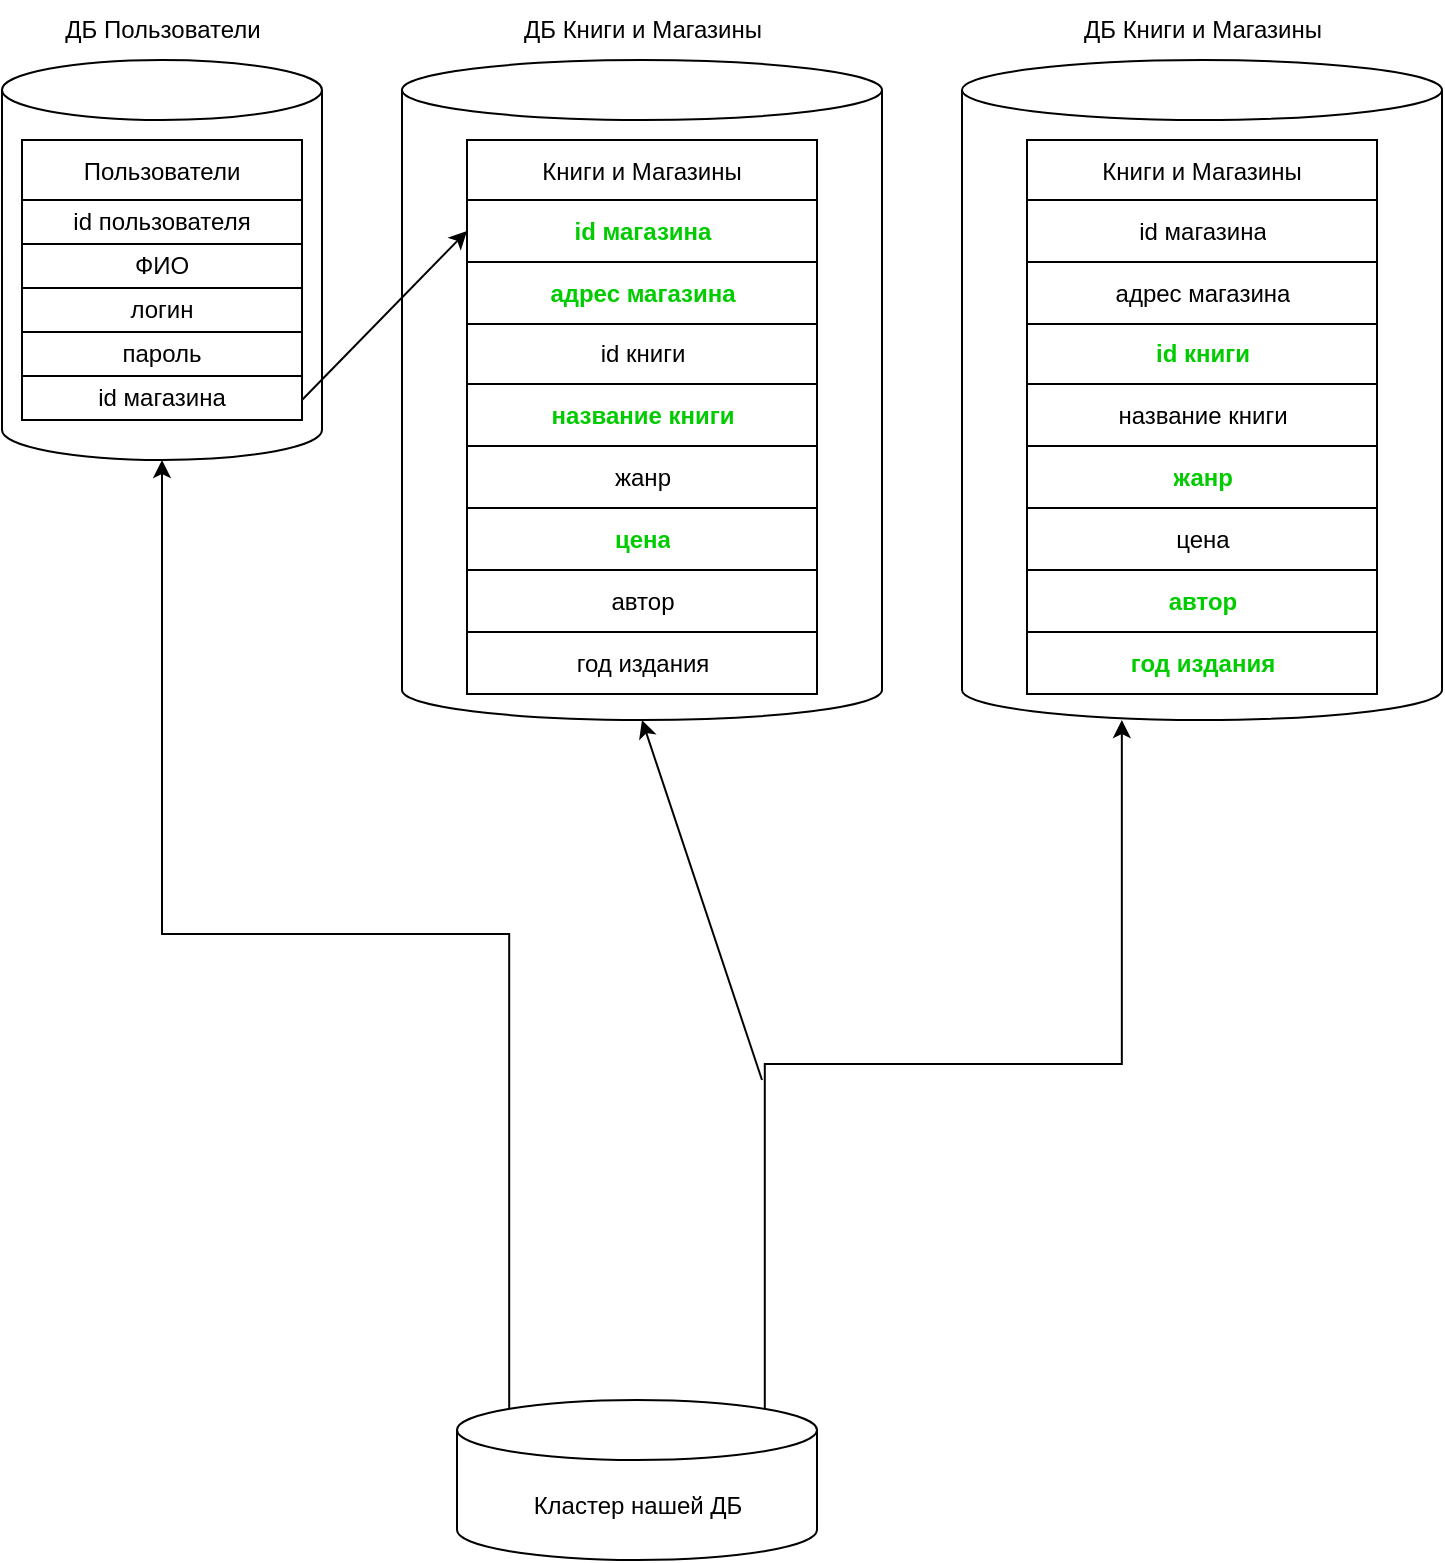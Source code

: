 <mxfile version="21.6.8" type="device">
  <diagram name="Страница — 1" id="o2mU-gd5lo1RMb3A44kx">
    <mxGraphModel dx="792" dy="1128" grid="1" gridSize="10" guides="1" tooltips="1" connect="1" arrows="1" fold="1" page="1" pageScale="1" pageWidth="827" pageHeight="1169" math="0" shadow="0">
      <root>
        <mxCell id="0" />
        <mxCell id="1" parent="0" />
        <mxCell id="KNgDJK_nHLpliA86_dy5-22" value="" style="shape=cylinder3;whiteSpace=wrap;html=1;boundedLbl=1;backgroundOutline=1;size=15;" vertex="1" parent="1">
          <mxGeometry x="40" y="120" width="160" height="200" as="geometry" />
        </mxCell>
        <mxCell id="KNgDJK_nHLpliA86_dy5-24" value="" style="shape=cylinder3;whiteSpace=wrap;html=1;boundedLbl=1;backgroundOutline=1;size=15;" vertex="1" parent="1">
          <mxGeometry x="240" y="120" width="240" height="330" as="geometry" />
        </mxCell>
        <mxCell id="KNgDJK_nHLpliA86_dy5-25" value="ДБ Пользователи" style="text;html=1;align=center;verticalAlign=middle;resizable=0;points=[];autosize=1;strokeColor=none;fillColor=none;" vertex="1" parent="1">
          <mxGeometry x="60" y="90" width="120" height="30" as="geometry" />
        </mxCell>
        <mxCell id="KNgDJK_nHLpliA86_dy5-26" value="ДБ Книги и Магазины" style="text;html=1;align=center;verticalAlign=middle;resizable=0;points=[];autosize=1;strokeColor=none;fillColor=none;" vertex="1" parent="1">
          <mxGeometry x="290" y="90" width="140" height="30" as="geometry" />
        </mxCell>
        <mxCell id="KNgDJK_nHLpliA86_dy5-61" value="Книги и Магазины" style="shape=table;startSize=30;container=1;collapsible=0;childLayout=tableLayout;" vertex="1" parent="1">
          <mxGeometry x="272.5" y="160" width="175" height="277" as="geometry" />
        </mxCell>
        <mxCell id="KNgDJK_nHLpliA86_dy5-62" value="" style="shape=tableRow;horizontal=0;startSize=0;swimlaneHead=0;swimlaneBody=0;strokeColor=inherit;top=0;left=0;bottom=0;right=0;collapsible=0;dropTarget=0;fillColor=none;points=[[0,0.5],[1,0.5]];portConstraint=eastwest;" vertex="1" parent="KNgDJK_nHLpliA86_dy5-61">
          <mxGeometry y="30" width="175" height="31" as="geometry" />
        </mxCell>
        <mxCell id="KNgDJK_nHLpliA86_dy5-63" value="&lt;b&gt;&lt;font color=&quot;#00cc00&quot;&gt;id магазина&lt;/font&gt;&lt;/b&gt;" style="shape=partialRectangle;html=1;whiteSpace=wrap;connectable=0;strokeColor=inherit;overflow=hidden;fillColor=none;top=0;left=0;bottom=0;right=0;pointerEvents=1;" vertex="1" parent="KNgDJK_nHLpliA86_dy5-62">
          <mxGeometry width="175" height="31" as="geometry">
            <mxRectangle width="175" height="31" as="alternateBounds" />
          </mxGeometry>
        </mxCell>
        <mxCell id="KNgDJK_nHLpliA86_dy5-64" value="" style="shape=tableRow;horizontal=0;startSize=0;swimlaneHead=0;swimlaneBody=0;strokeColor=inherit;top=0;left=0;bottom=0;right=0;collapsible=0;dropTarget=0;fillColor=none;points=[[0,0.5],[1,0.5]];portConstraint=eastwest;" vertex="1" parent="KNgDJK_nHLpliA86_dy5-61">
          <mxGeometry y="61" width="175" height="31" as="geometry" />
        </mxCell>
        <mxCell id="KNgDJK_nHLpliA86_dy5-65" value="&lt;b&gt;&lt;font color=&quot;#00cc00&quot;&gt;адрес магазина&lt;/font&gt;&lt;/b&gt;" style="shape=partialRectangle;html=1;whiteSpace=wrap;connectable=0;strokeColor=inherit;overflow=hidden;fillColor=none;top=0;left=0;bottom=0;right=0;pointerEvents=1;" vertex="1" parent="KNgDJK_nHLpliA86_dy5-64">
          <mxGeometry width="175" height="31" as="geometry">
            <mxRectangle width="175" height="31" as="alternateBounds" />
          </mxGeometry>
        </mxCell>
        <mxCell id="KNgDJK_nHLpliA86_dy5-66" value="" style="shape=tableRow;horizontal=0;startSize=0;swimlaneHead=0;swimlaneBody=0;strokeColor=inherit;top=0;left=0;bottom=0;right=0;collapsible=0;dropTarget=0;fillColor=none;points=[[0,0.5],[1,0.5]];portConstraint=eastwest;" vertex="1" parent="KNgDJK_nHLpliA86_dy5-61">
          <mxGeometry y="92" width="175" height="30" as="geometry" />
        </mxCell>
        <mxCell id="KNgDJK_nHLpliA86_dy5-67" value="id книги" style="shape=partialRectangle;html=1;whiteSpace=wrap;connectable=0;strokeColor=inherit;overflow=hidden;fillColor=none;top=0;left=0;bottom=0;right=0;pointerEvents=1;" vertex="1" parent="KNgDJK_nHLpliA86_dy5-66">
          <mxGeometry width="175" height="30" as="geometry">
            <mxRectangle width="175" height="30" as="alternateBounds" />
          </mxGeometry>
        </mxCell>
        <mxCell id="KNgDJK_nHLpliA86_dy5-68" value="" style="shape=tableRow;horizontal=0;startSize=0;swimlaneHead=0;swimlaneBody=0;strokeColor=inherit;top=0;left=0;bottom=0;right=0;collapsible=0;dropTarget=0;fillColor=none;points=[[0,0.5],[1,0.5]];portConstraint=eastwest;" vertex="1" parent="KNgDJK_nHLpliA86_dy5-61">
          <mxGeometry y="122" width="175" height="31" as="geometry" />
        </mxCell>
        <mxCell id="KNgDJK_nHLpliA86_dy5-69" value="&lt;b&gt;&lt;font color=&quot;#00cc00&quot;&gt;название книги&lt;/font&gt;&lt;/b&gt;" style="shape=partialRectangle;html=1;whiteSpace=wrap;connectable=0;strokeColor=inherit;overflow=hidden;fillColor=none;top=0;left=0;bottom=0;right=0;pointerEvents=1;" vertex="1" parent="KNgDJK_nHLpliA86_dy5-68">
          <mxGeometry width="175" height="31" as="geometry">
            <mxRectangle width="175" height="31" as="alternateBounds" />
          </mxGeometry>
        </mxCell>
        <mxCell id="KNgDJK_nHLpliA86_dy5-70" value="" style="shape=tableRow;horizontal=0;startSize=0;swimlaneHead=0;swimlaneBody=0;strokeColor=inherit;top=0;left=0;bottom=0;right=0;collapsible=0;dropTarget=0;fillColor=none;points=[[0,0.5],[1,0.5]];portConstraint=eastwest;" vertex="1" parent="KNgDJK_nHLpliA86_dy5-61">
          <mxGeometry y="153" width="175" height="31" as="geometry" />
        </mxCell>
        <mxCell id="KNgDJK_nHLpliA86_dy5-71" value="жанр" style="shape=partialRectangle;html=1;whiteSpace=wrap;connectable=0;strokeColor=inherit;overflow=hidden;fillColor=none;top=0;left=0;bottom=0;right=0;pointerEvents=1;" vertex="1" parent="KNgDJK_nHLpliA86_dy5-70">
          <mxGeometry width="175" height="31" as="geometry">
            <mxRectangle width="175" height="31" as="alternateBounds" />
          </mxGeometry>
        </mxCell>
        <mxCell id="KNgDJK_nHLpliA86_dy5-72" value="" style="shape=tableRow;horizontal=0;startSize=0;swimlaneHead=0;swimlaneBody=0;strokeColor=inherit;top=0;left=0;bottom=0;right=0;collapsible=0;dropTarget=0;fillColor=none;points=[[0,0.5],[1,0.5]];portConstraint=eastwest;" vertex="1" parent="KNgDJK_nHLpliA86_dy5-61">
          <mxGeometry y="184" width="175" height="31" as="geometry" />
        </mxCell>
        <mxCell id="KNgDJK_nHLpliA86_dy5-73" value="&lt;b&gt;&lt;font color=&quot;#00cc00&quot;&gt;цена&lt;/font&gt;&lt;/b&gt;" style="shape=partialRectangle;html=1;whiteSpace=wrap;connectable=0;strokeColor=inherit;overflow=hidden;fillColor=none;top=0;left=0;bottom=0;right=0;pointerEvents=1;" vertex="1" parent="KNgDJK_nHLpliA86_dy5-72">
          <mxGeometry width="175" height="31" as="geometry">
            <mxRectangle width="175" height="31" as="alternateBounds" />
          </mxGeometry>
        </mxCell>
        <mxCell id="KNgDJK_nHLpliA86_dy5-74" value="" style="shape=tableRow;horizontal=0;startSize=0;swimlaneHead=0;swimlaneBody=0;strokeColor=inherit;top=0;left=0;bottom=0;right=0;collapsible=0;dropTarget=0;fillColor=none;points=[[0,0.5],[1,0.5]];portConstraint=eastwest;" vertex="1" parent="KNgDJK_nHLpliA86_dy5-61">
          <mxGeometry y="215" width="175" height="31" as="geometry" />
        </mxCell>
        <mxCell id="KNgDJK_nHLpliA86_dy5-75" value="автор" style="shape=partialRectangle;html=1;whiteSpace=wrap;connectable=0;strokeColor=inherit;overflow=hidden;fillColor=none;top=0;left=0;bottom=0;right=0;pointerEvents=1;" vertex="1" parent="KNgDJK_nHLpliA86_dy5-74">
          <mxGeometry width="175" height="31" as="geometry">
            <mxRectangle width="175" height="31" as="alternateBounds" />
          </mxGeometry>
        </mxCell>
        <mxCell id="KNgDJK_nHLpliA86_dy5-76" value="" style="shape=tableRow;horizontal=0;startSize=0;swimlaneHead=0;swimlaneBody=0;strokeColor=inherit;top=0;left=0;bottom=0;right=0;collapsible=0;dropTarget=0;fillColor=none;points=[[0,0.5],[1,0.5]];portConstraint=eastwest;" vertex="1" parent="KNgDJK_nHLpliA86_dy5-61">
          <mxGeometry y="246" width="175" height="31" as="geometry" />
        </mxCell>
        <mxCell id="KNgDJK_nHLpliA86_dy5-77" value="год издания" style="shape=partialRectangle;html=1;whiteSpace=wrap;connectable=0;strokeColor=inherit;overflow=hidden;fillColor=none;top=0;left=0;bottom=0;right=0;pointerEvents=1;" vertex="1" parent="KNgDJK_nHLpliA86_dy5-76">
          <mxGeometry width="175" height="31" as="geometry">
            <mxRectangle width="175" height="31" as="alternateBounds" />
          </mxGeometry>
        </mxCell>
        <mxCell id="KNgDJK_nHLpliA86_dy5-86" value="Пользователи" style="shape=table;startSize=30;container=1;collapsible=0;childLayout=tableLayout;" vertex="1" parent="1">
          <mxGeometry x="50" y="160" width="140" height="140" as="geometry" />
        </mxCell>
        <mxCell id="KNgDJK_nHLpliA86_dy5-87" value="" style="shape=tableRow;horizontal=0;startSize=0;swimlaneHead=0;swimlaneBody=0;strokeColor=inherit;top=0;left=0;bottom=0;right=0;collapsible=0;dropTarget=0;fillColor=none;points=[[0,0.5],[1,0.5]];portConstraint=eastwest;" vertex="1" parent="KNgDJK_nHLpliA86_dy5-86">
          <mxGeometry y="30" width="140" height="22" as="geometry" />
        </mxCell>
        <mxCell id="KNgDJK_nHLpliA86_dy5-88" value="id пользователя" style="shape=partialRectangle;html=1;whiteSpace=wrap;connectable=0;strokeColor=inherit;overflow=hidden;fillColor=none;top=0;left=0;bottom=0;right=0;pointerEvents=1;" vertex="1" parent="KNgDJK_nHLpliA86_dy5-87">
          <mxGeometry width="140" height="22" as="geometry">
            <mxRectangle width="140" height="22" as="alternateBounds" />
          </mxGeometry>
        </mxCell>
        <mxCell id="KNgDJK_nHLpliA86_dy5-89" value="" style="shape=tableRow;horizontal=0;startSize=0;swimlaneHead=0;swimlaneBody=0;strokeColor=inherit;top=0;left=0;bottom=0;right=0;collapsible=0;dropTarget=0;fillColor=none;points=[[0,0.5],[1,0.5]];portConstraint=eastwest;" vertex="1" parent="KNgDJK_nHLpliA86_dy5-86">
          <mxGeometry y="52" width="140" height="22" as="geometry" />
        </mxCell>
        <mxCell id="KNgDJK_nHLpliA86_dy5-90" value="ФИО" style="shape=partialRectangle;html=1;whiteSpace=wrap;connectable=0;strokeColor=inherit;overflow=hidden;fillColor=none;top=0;left=0;bottom=0;right=0;pointerEvents=1;" vertex="1" parent="KNgDJK_nHLpliA86_dy5-89">
          <mxGeometry width="140" height="22" as="geometry">
            <mxRectangle width="140" height="22" as="alternateBounds" />
          </mxGeometry>
        </mxCell>
        <mxCell id="KNgDJK_nHLpliA86_dy5-91" value="" style="shape=tableRow;horizontal=0;startSize=0;swimlaneHead=0;swimlaneBody=0;strokeColor=inherit;top=0;left=0;bottom=0;right=0;collapsible=0;dropTarget=0;fillColor=none;points=[[0,0.5],[1,0.5]];portConstraint=eastwest;" vertex="1" parent="KNgDJK_nHLpliA86_dy5-86">
          <mxGeometry y="74" width="140" height="22" as="geometry" />
        </mxCell>
        <mxCell id="KNgDJK_nHLpliA86_dy5-92" value="логин" style="shape=partialRectangle;html=1;whiteSpace=wrap;connectable=0;strokeColor=inherit;overflow=hidden;fillColor=none;top=0;left=0;bottom=0;right=0;pointerEvents=1;" vertex="1" parent="KNgDJK_nHLpliA86_dy5-91">
          <mxGeometry width="140" height="22" as="geometry">
            <mxRectangle width="140" height="22" as="alternateBounds" />
          </mxGeometry>
        </mxCell>
        <mxCell id="KNgDJK_nHLpliA86_dy5-93" value="" style="shape=tableRow;horizontal=0;startSize=0;swimlaneHead=0;swimlaneBody=0;strokeColor=inherit;top=0;left=0;bottom=0;right=0;collapsible=0;dropTarget=0;fillColor=none;points=[[0,0.5],[1,0.5]];portConstraint=eastwest;" vertex="1" parent="KNgDJK_nHLpliA86_dy5-86">
          <mxGeometry y="96" width="140" height="22" as="geometry" />
        </mxCell>
        <mxCell id="KNgDJK_nHLpliA86_dy5-94" value="пароль" style="shape=partialRectangle;html=1;whiteSpace=wrap;connectable=0;strokeColor=inherit;overflow=hidden;fillColor=none;top=0;left=0;bottom=0;right=0;pointerEvents=1;" vertex="1" parent="KNgDJK_nHLpliA86_dy5-93">
          <mxGeometry width="140" height="22" as="geometry">
            <mxRectangle width="140" height="22" as="alternateBounds" />
          </mxGeometry>
        </mxCell>
        <mxCell id="KNgDJK_nHLpliA86_dy5-95" value="" style="shape=tableRow;horizontal=0;startSize=0;swimlaneHead=0;swimlaneBody=0;strokeColor=inherit;top=0;left=0;bottom=0;right=0;collapsible=0;dropTarget=0;fillColor=none;points=[[0,0.5],[1,0.5]];portConstraint=eastwest;" vertex="1" parent="KNgDJK_nHLpliA86_dy5-86">
          <mxGeometry y="118" width="140" height="22" as="geometry" />
        </mxCell>
        <mxCell id="KNgDJK_nHLpliA86_dy5-96" value="id магазина" style="shape=partialRectangle;html=1;whiteSpace=wrap;connectable=0;strokeColor=inherit;overflow=hidden;fillColor=none;top=0;left=0;bottom=0;right=0;pointerEvents=1;" vertex="1" parent="KNgDJK_nHLpliA86_dy5-95">
          <mxGeometry width="140" height="22" as="geometry">
            <mxRectangle width="140" height="22" as="alternateBounds" />
          </mxGeometry>
        </mxCell>
        <mxCell id="KNgDJK_nHLpliA86_dy5-97" style="edgeStyle=elbowEdgeStyle;rounded=0;orthogonalLoop=1;jettySize=auto;elbow=vertical;html=1;exitX=0.5;exitY=1;exitDx=0;exitDy=0;exitPerimeter=0;" edge="1" parent="1" source="KNgDJK_nHLpliA86_dy5-24" target="KNgDJK_nHLpliA86_dy5-24">
          <mxGeometry relative="1" as="geometry" />
        </mxCell>
        <mxCell id="KNgDJK_nHLpliA86_dy5-99" value="" style="shape=cylinder3;whiteSpace=wrap;html=1;boundedLbl=1;backgroundOutline=1;size=15;" vertex="1" parent="1">
          <mxGeometry x="520" y="120" width="240" height="330" as="geometry" />
        </mxCell>
        <mxCell id="KNgDJK_nHLpliA86_dy5-100" value="ДБ Книги и Магазины" style="text;html=1;align=center;verticalAlign=middle;resizable=0;points=[];autosize=1;strokeColor=none;fillColor=none;" vertex="1" parent="1">
          <mxGeometry x="570" y="90" width="140" height="30" as="geometry" />
        </mxCell>
        <mxCell id="KNgDJK_nHLpliA86_dy5-101" value="Книги и Магазины" style="shape=table;startSize=30;container=1;collapsible=0;childLayout=tableLayout;" vertex="1" parent="1">
          <mxGeometry x="552.5" y="160" width="175" height="277" as="geometry" />
        </mxCell>
        <mxCell id="KNgDJK_nHLpliA86_dy5-102" value="" style="shape=tableRow;horizontal=0;startSize=0;swimlaneHead=0;swimlaneBody=0;strokeColor=inherit;top=0;left=0;bottom=0;right=0;collapsible=0;dropTarget=0;fillColor=none;points=[[0,0.5],[1,0.5]];portConstraint=eastwest;" vertex="1" parent="KNgDJK_nHLpliA86_dy5-101">
          <mxGeometry y="30" width="175" height="31" as="geometry" />
        </mxCell>
        <mxCell id="KNgDJK_nHLpliA86_dy5-103" value="id магазина" style="shape=partialRectangle;html=1;whiteSpace=wrap;connectable=0;strokeColor=inherit;overflow=hidden;fillColor=none;top=0;left=0;bottom=0;right=0;pointerEvents=1;" vertex="1" parent="KNgDJK_nHLpliA86_dy5-102">
          <mxGeometry width="175" height="31" as="geometry">
            <mxRectangle width="175" height="31" as="alternateBounds" />
          </mxGeometry>
        </mxCell>
        <mxCell id="KNgDJK_nHLpliA86_dy5-104" value="" style="shape=tableRow;horizontal=0;startSize=0;swimlaneHead=0;swimlaneBody=0;strokeColor=inherit;top=0;left=0;bottom=0;right=0;collapsible=0;dropTarget=0;fillColor=none;points=[[0,0.5],[1,0.5]];portConstraint=eastwest;" vertex="1" parent="KNgDJK_nHLpliA86_dy5-101">
          <mxGeometry y="61" width="175" height="31" as="geometry" />
        </mxCell>
        <mxCell id="KNgDJK_nHLpliA86_dy5-105" value="адрес магазина" style="shape=partialRectangle;html=1;whiteSpace=wrap;connectable=0;strokeColor=inherit;overflow=hidden;fillColor=none;top=0;left=0;bottom=0;right=0;pointerEvents=1;" vertex="1" parent="KNgDJK_nHLpliA86_dy5-104">
          <mxGeometry width="175" height="31" as="geometry">
            <mxRectangle width="175" height="31" as="alternateBounds" />
          </mxGeometry>
        </mxCell>
        <mxCell id="KNgDJK_nHLpliA86_dy5-106" value="" style="shape=tableRow;horizontal=0;startSize=0;swimlaneHead=0;swimlaneBody=0;strokeColor=inherit;top=0;left=0;bottom=0;right=0;collapsible=0;dropTarget=0;fillColor=none;points=[[0,0.5],[1,0.5]];portConstraint=eastwest;" vertex="1" parent="KNgDJK_nHLpliA86_dy5-101">
          <mxGeometry y="92" width="175" height="30" as="geometry" />
        </mxCell>
        <mxCell id="KNgDJK_nHLpliA86_dy5-107" value="&lt;b&gt;&lt;font color=&quot;#00cc00&quot;&gt;id книги&lt;/font&gt;&lt;/b&gt;" style="shape=partialRectangle;html=1;whiteSpace=wrap;connectable=0;strokeColor=inherit;overflow=hidden;fillColor=none;top=0;left=0;bottom=0;right=0;pointerEvents=1;" vertex="1" parent="KNgDJK_nHLpliA86_dy5-106">
          <mxGeometry width="175" height="30" as="geometry">
            <mxRectangle width="175" height="30" as="alternateBounds" />
          </mxGeometry>
        </mxCell>
        <mxCell id="KNgDJK_nHLpliA86_dy5-108" value="" style="shape=tableRow;horizontal=0;startSize=0;swimlaneHead=0;swimlaneBody=0;strokeColor=inherit;top=0;left=0;bottom=0;right=0;collapsible=0;dropTarget=0;fillColor=none;points=[[0,0.5],[1,0.5]];portConstraint=eastwest;" vertex="1" parent="KNgDJK_nHLpliA86_dy5-101">
          <mxGeometry y="122" width="175" height="31" as="geometry" />
        </mxCell>
        <mxCell id="KNgDJK_nHLpliA86_dy5-109" value="название книги" style="shape=partialRectangle;html=1;whiteSpace=wrap;connectable=0;strokeColor=inherit;overflow=hidden;fillColor=none;top=0;left=0;bottom=0;right=0;pointerEvents=1;" vertex="1" parent="KNgDJK_nHLpliA86_dy5-108">
          <mxGeometry width="175" height="31" as="geometry">
            <mxRectangle width="175" height="31" as="alternateBounds" />
          </mxGeometry>
        </mxCell>
        <mxCell id="KNgDJK_nHLpliA86_dy5-110" value="" style="shape=tableRow;horizontal=0;startSize=0;swimlaneHead=0;swimlaneBody=0;strokeColor=inherit;top=0;left=0;bottom=0;right=0;collapsible=0;dropTarget=0;fillColor=none;points=[[0,0.5],[1,0.5]];portConstraint=eastwest;" vertex="1" parent="KNgDJK_nHLpliA86_dy5-101">
          <mxGeometry y="153" width="175" height="31" as="geometry" />
        </mxCell>
        <mxCell id="KNgDJK_nHLpliA86_dy5-111" value="&lt;b&gt;&lt;font color=&quot;#00cc00&quot;&gt;жанр&lt;/font&gt;&lt;/b&gt;" style="shape=partialRectangle;html=1;whiteSpace=wrap;connectable=0;strokeColor=inherit;overflow=hidden;fillColor=none;top=0;left=0;bottom=0;right=0;pointerEvents=1;" vertex="1" parent="KNgDJK_nHLpliA86_dy5-110">
          <mxGeometry width="175" height="31" as="geometry">
            <mxRectangle width="175" height="31" as="alternateBounds" />
          </mxGeometry>
        </mxCell>
        <mxCell id="KNgDJK_nHLpliA86_dy5-112" value="" style="shape=tableRow;horizontal=0;startSize=0;swimlaneHead=0;swimlaneBody=0;strokeColor=inherit;top=0;left=0;bottom=0;right=0;collapsible=0;dropTarget=0;fillColor=none;points=[[0,0.5],[1,0.5]];portConstraint=eastwest;" vertex="1" parent="KNgDJK_nHLpliA86_dy5-101">
          <mxGeometry y="184" width="175" height="31" as="geometry" />
        </mxCell>
        <mxCell id="KNgDJK_nHLpliA86_dy5-113" value="цена" style="shape=partialRectangle;html=1;whiteSpace=wrap;connectable=0;strokeColor=inherit;overflow=hidden;fillColor=none;top=0;left=0;bottom=0;right=0;pointerEvents=1;" vertex="1" parent="KNgDJK_nHLpliA86_dy5-112">
          <mxGeometry width="175" height="31" as="geometry">
            <mxRectangle width="175" height="31" as="alternateBounds" />
          </mxGeometry>
        </mxCell>
        <mxCell id="KNgDJK_nHLpliA86_dy5-114" value="" style="shape=tableRow;horizontal=0;startSize=0;swimlaneHead=0;swimlaneBody=0;strokeColor=inherit;top=0;left=0;bottom=0;right=0;collapsible=0;dropTarget=0;fillColor=none;points=[[0,0.5],[1,0.5]];portConstraint=eastwest;" vertex="1" parent="KNgDJK_nHLpliA86_dy5-101">
          <mxGeometry y="215" width="175" height="31" as="geometry" />
        </mxCell>
        <mxCell id="KNgDJK_nHLpliA86_dy5-115" value="&lt;b&gt;&lt;font color=&quot;#00cc00&quot;&gt;автор&lt;/font&gt;&lt;/b&gt;" style="shape=partialRectangle;html=1;whiteSpace=wrap;connectable=0;strokeColor=inherit;overflow=hidden;fillColor=none;top=0;left=0;bottom=0;right=0;pointerEvents=1;" vertex="1" parent="KNgDJK_nHLpliA86_dy5-114">
          <mxGeometry width="175" height="31" as="geometry">
            <mxRectangle width="175" height="31" as="alternateBounds" />
          </mxGeometry>
        </mxCell>
        <mxCell id="KNgDJK_nHLpliA86_dy5-116" value="" style="shape=tableRow;horizontal=0;startSize=0;swimlaneHead=0;swimlaneBody=0;strokeColor=inherit;top=0;left=0;bottom=0;right=0;collapsible=0;dropTarget=0;fillColor=none;points=[[0,0.5],[1,0.5]];portConstraint=eastwest;" vertex="1" parent="KNgDJK_nHLpliA86_dy5-101">
          <mxGeometry y="246" width="175" height="31" as="geometry" />
        </mxCell>
        <mxCell id="KNgDJK_nHLpliA86_dy5-117" value="&lt;b&gt;&lt;font color=&quot;#00cc00&quot;&gt;год издания&lt;/font&gt;&lt;/b&gt;" style="shape=partialRectangle;html=1;whiteSpace=wrap;connectable=0;strokeColor=inherit;overflow=hidden;fillColor=none;top=0;left=0;bottom=0;right=0;pointerEvents=1;" vertex="1" parent="KNgDJK_nHLpliA86_dy5-116">
          <mxGeometry width="175" height="31" as="geometry">
            <mxRectangle width="175" height="31" as="alternateBounds" />
          </mxGeometry>
        </mxCell>
        <mxCell id="KNgDJK_nHLpliA86_dy5-118" style="edgeStyle=elbowEdgeStyle;rounded=0;orthogonalLoop=1;jettySize=auto;elbow=vertical;html=1;exitX=0.5;exitY=1;exitDx=0;exitDy=0;exitPerimeter=0;" edge="1" parent="1" source="KNgDJK_nHLpliA86_dy5-99" target="KNgDJK_nHLpliA86_dy5-99">
          <mxGeometry relative="1" as="geometry" />
        </mxCell>
        <mxCell id="KNgDJK_nHLpliA86_dy5-119" value="" style="endArrow=classic;html=1;rounded=0;elbow=vertical;entryX=0;entryY=0.5;entryDx=0;entryDy=0;" edge="1" parent="1" target="KNgDJK_nHLpliA86_dy5-62">
          <mxGeometry width="50" height="50" relative="1" as="geometry">
            <mxPoint x="190" y="290" as="sourcePoint" />
            <mxPoint x="240" y="240" as="targetPoint" />
          </mxGeometry>
        </mxCell>
        <mxCell id="KNgDJK_nHLpliA86_dy5-121" style="edgeStyle=elbowEdgeStyle;rounded=0;orthogonalLoop=1;jettySize=auto;elbow=vertical;html=1;exitX=0.145;exitY=0;exitDx=0;exitDy=4.35;exitPerimeter=0;entryX=0.5;entryY=1;entryDx=0;entryDy=0;entryPerimeter=0;" edge="1" parent="1" source="KNgDJK_nHLpliA86_dy5-120" target="KNgDJK_nHLpliA86_dy5-22">
          <mxGeometry relative="1" as="geometry" />
        </mxCell>
        <mxCell id="KNgDJK_nHLpliA86_dy5-122" style="edgeStyle=elbowEdgeStyle;rounded=0;orthogonalLoop=1;jettySize=auto;elbow=vertical;html=1;exitX=0.855;exitY=0;exitDx=0;exitDy=4.35;exitPerimeter=0;entryX=0.333;entryY=1;entryDx=0;entryDy=0;entryPerimeter=0;" edge="1" parent="1" source="KNgDJK_nHLpliA86_dy5-120" target="KNgDJK_nHLpliA86_dy5-99">
          <mxGeometry relative="1" as="geometry" />
        </mxCell>
        <mxCell id="KNgDJK_nHLpliA86_dy5-120" value="Кластер нашей ДБ" style="shape=cylinder3;whiteSpace=wrap;html=1;boundedLbl=1;backgroundOutline=1;size=15;" vertex="1" parent="1">
          <mxGeometry x="267.5" y="790" width="180" height="80" as="geometry" />
        </mxCell>
        <mxCell id="KNgDJK_nHLpliA86_dy5-123" value="" style="endArrow=classic;html=1;rounded=0;elbow=vertical;entryX=0.5;entryY=1;entryDx=0;entryDy=0;entryPerimeter=0;" edge="1" parent="1" target="KNgDJK_nHLpliA86_dy5-24">
          <mxGeometry width="50" height="50" relative="1" as="geometry">
            <mxPoint x="420" y="630" as="sourcePoint" />
            <mxPoint x="470" y="570" as="targetPoint" />
          </mxGeometry>
        </mxCell>
      </root>
    </mxGraphModel>
  </diagram>
</mxfile>
